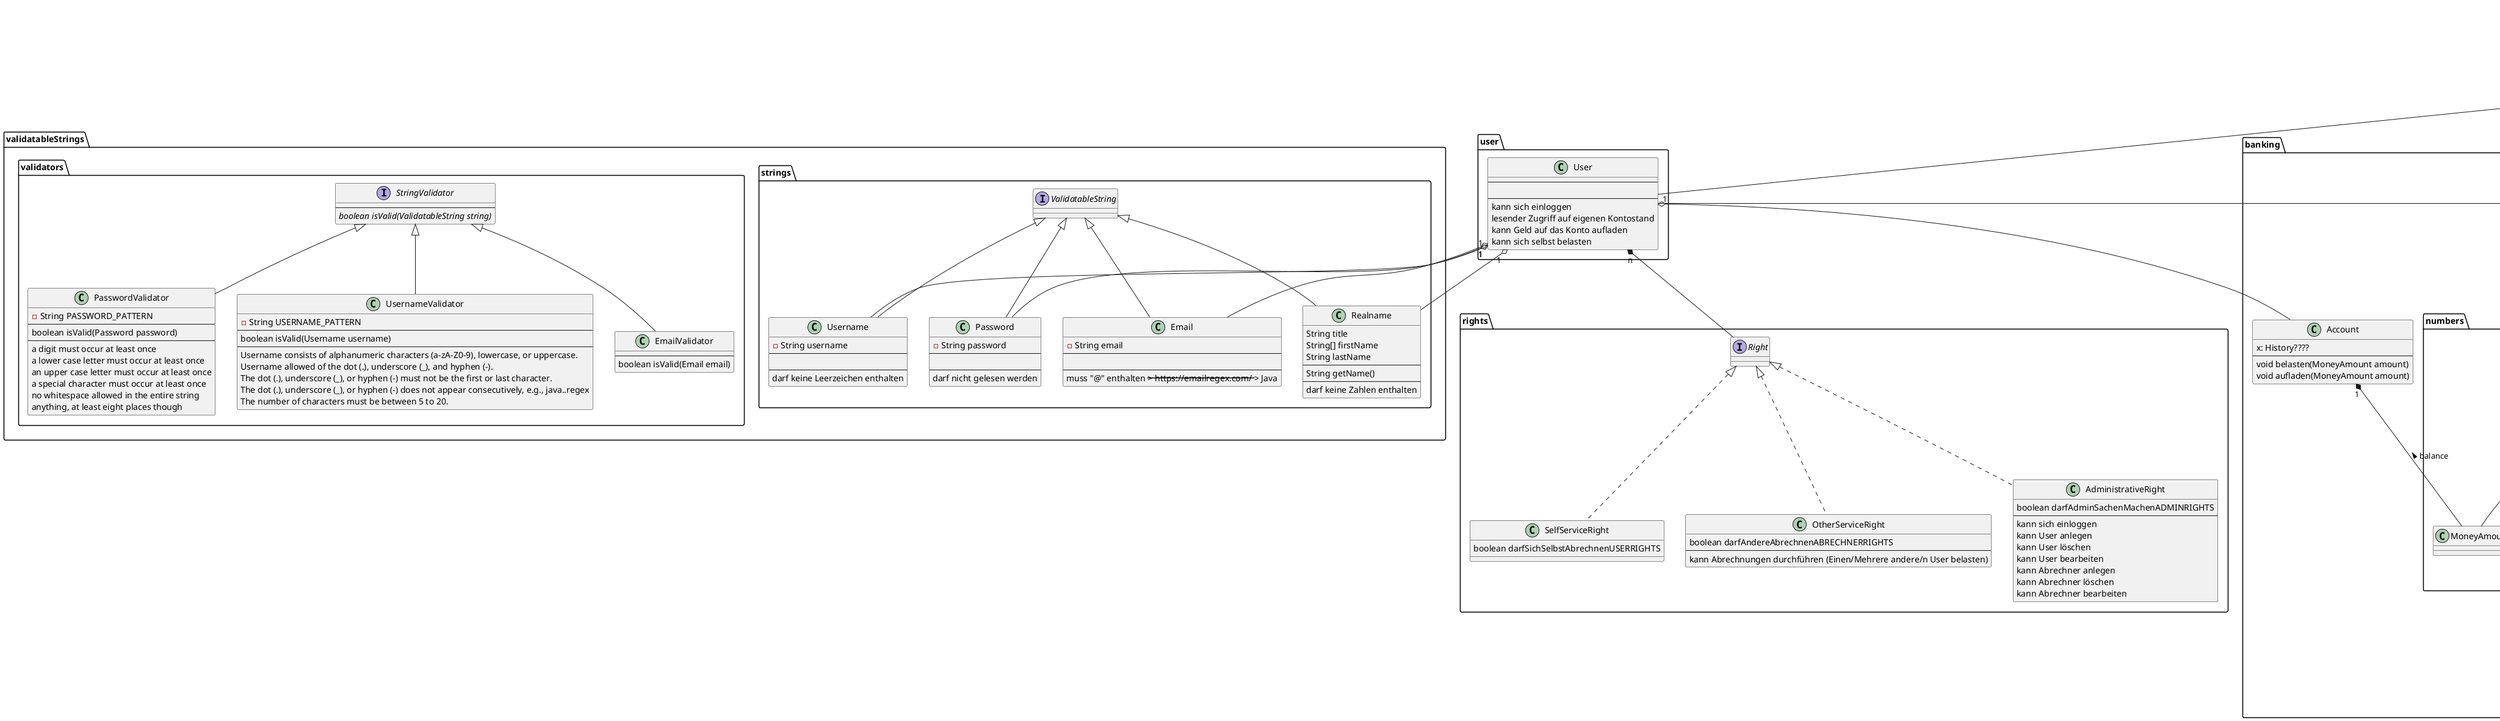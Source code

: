 @startuml uml
/'
Ein paar Plantuml-Beispiele, die der UML Norm nach Wikipedia entsprechen :)
https://de.wikipedia.org/wiki/Klassendiagramm

# Relationen:

Dings <|-- Bumms
  Bumms implementiert das Interface Dings

Kunde <|.. Privatkunde
  Privatkunde spezialisiert Kunde

User *-- Right
  Komposition: Right existiert nicht ohne User. User hat beliebig viele Rights

User o-- Right
  Aggregation: Right existiert auch ohne User. User hat beliebig viele Rights

# Klassenattribute:

-String name
  private String name
+String name
  public String name
#String name
  protected String name
~String name
  package String name
'/

package rights {
  interface Right {
  }

  class SelfServiceRight {
    boolean darfSichSelbstAbrechnenUSERRIGHTS
  }

  class OtherServiceRight {
    boolean darfAndereAbrechnenABRECHNERRIGHTS
    ---
    kann Abrechnungen durchführen (Einen/Mehrere andere/n User belasten)
  }

  class AdministrativeRight {
    boolean darfAdminSachenMachenADMINRIGHTS
    ---
    kann sich einloggen
    kann User anlegen
    kann User löschen
    kann User bearbeiten
    kann Abrechner anlegen
    kann Abrechner löschen
    kann Abrechner bearbeiten
  }

  Right <|.. SelfServiceRight
  Right <|.. OtherServiceRight
  Right <|.. AdministrativeRight
} /' end package: rights '/

package validatableStrings {
  package strings {
    interface ValidatableString {
    }

    class Username {
      -String username
    ---

    ---
      darf keine Leerzeichen enthalten
    }

    class Password {
      -String password
    ---

    ---
    darf nicht gelesen werden
    }

    class Email {
      -String email
    ---

    ---
    muss "@" enthalten --> https://emailregex.com/ --> Java
    }

    class Realname {
      String title
      String[] firstName
      String lastName
      ---
      String getName()
      ---
      darf keine Zahlen enthalten
    }

    ValidatableString <|-- Username
    ValidatableString <|-- Password
    ValidatableString <|-- Email
    ValidatableString <|-- Realname
  } /' end package: validatableStrings.strings '/

  package validators {
    interface StringValidator {
      ---
      {abstract} boolean isValid(ValidatableString string)
    }

    class PasswordValidator {
      -String PASSWORD_PATTERN
      ---
      boolean isValid(Password password)
      ---
      a digit must occur at least once
      a lower case letter must occur at least once
      an upper case letter must occur at least once
      a special character must occur at least once
      no whitespace allowed in the entire string
      anything, at least eight places though
    }


    class UsernameValidator {
      -String USERNAME_PATTERN
      ---
      boolean isValid(Username username)
      ---
      Username consists of alphanumeric characters (a-zA-Z0-9), lowercase, or uppercase.
      Username allowed of the dot (.), underscore (_), and hyphen (-).
      The dot (.), underscore (_), or hyphen (-) must not be the first or last character.
      The dot (.), underscore (_), or hyphen (-) does not appear consecutively, e.g., java..regex
      The number of characters must be between 5 to 20.
    }

    class EmailValidator {
      ---
      boolean isValid(Email email)
    }

    StringValidator <|-- PasswordValidator
    StringValidator <|-- UsernameValidator
    StringValidator <|-- EmailValidator

    ' StringValidator *-- ValidatableString
  } /' end package: validatableStrings.validators '/

  ' EmailValidator *-- Email
  ' UsernameValidator *-- Username
  ' PasswordValidator *-- Password
} /' end package: validatableStrings '/

package user {
  class User {
    ' Realname realname
    ' Username Username
    ' Password password
    ' Email email
    ' Account konto
    ' Right[] rights
    ---

    ---
    kann sich einloggen
    lesender Zugriff auf eigenen Kontostand
    kann Geld auf das Konto aufladen
    kann sich selbst belasten
  }
} /' end package: user '/

package banking {
  package numbers {
    interface Amount {

    }
    class MoneyAmount {

    }

    class PositionAmount {
      int menge
      ---
      ---
      darf nicht 0 oder weniger sein
      und muss 1 oder mehr sein
      beachte Integer Overflows :) --> Obergrenze bei Abrechnung beachtenas Objekt benutzt ein anderes Objekt
    }

    Amount <|-- MoneyAmount
    Amount <|-- PositionAmount
  } /' end package: banking.numbers '/

  package invoicing {
    class Drink {
      String name
      ' Category category
    }

    class Category {
      String name
      double price 
    }

    class Position {
      ' Drink drink
      ' Menge amount
    }

    Drink "1" o-- Category
    Position "1" o-- Drink
    Position "1" *-- PositionAmount

    class Invoice {
      ' Position[] positionen
      ' User benutzer
    }

    Invoice "n" *-- Position
    Invoice "1" *-- User
  } /' end package: banking.invoicing '/

  class Account {
    x: History????
    ---
    void belasten(MoneyAmount amount)
    void aufladen(MoneyAmount amount)
  }

  Account "1" *-- MoneyAmount : < balance
} /' end package: banking '/

class ThirstyCalc {
  ' -User[] benutzer
  ' -Category[] categories
---
  void abrechnen(Abrechnung abrechnung)
  void getränkeklasseHinzufügen(Getränkeklasse getränkeklasse) # darf nur admin
  void geldEinzahlen(User benutzer, Betrag betrag)
  void benutzerAnlegen(User benutzer)
  Abrechnung erstelleAbrechnung(User benutzer, Position[] positionen)
  void login(String eingabe)
}

User "n" *-- Right
User "1" o-- Username
User "1" o-- Password
User "1" o-- Email
User "1" o-- Account
User "1" o-- Realname

ThirstyCalc *-- Invoice
ThirstyCalc "n" *-- User
ThirstyCalc "n" *-- Category

@enduml